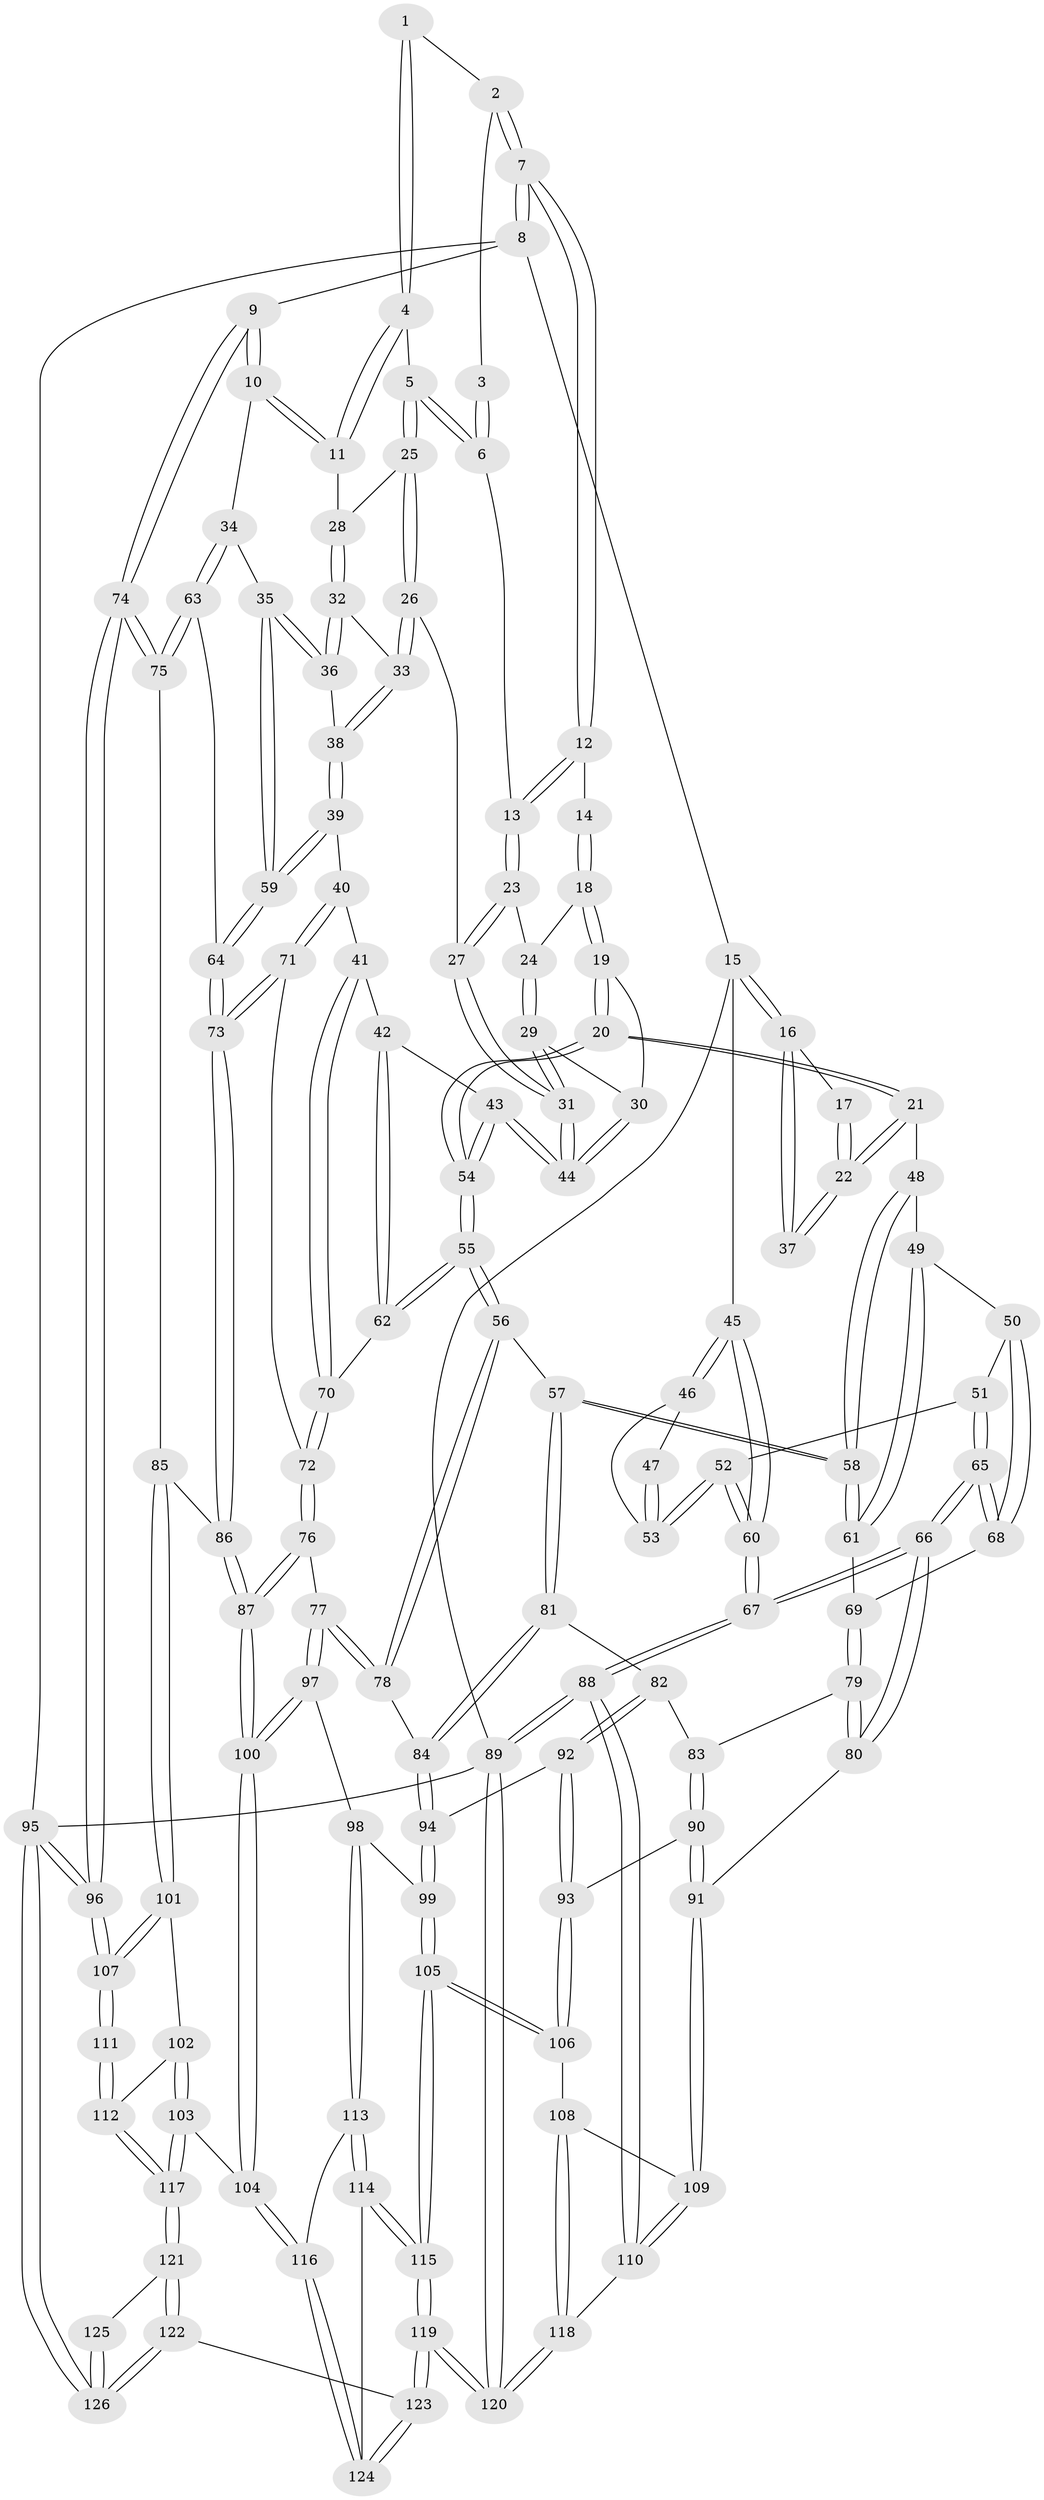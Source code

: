 // coarse degree distribution, {3: 0.1794871794871795, 4: 0.34615384615384615, 2: 0.02564102564102564, 5: 0.38461538461538464, 6: 0.0641025641025641}
// Generated by graph-tools (version 1.1) at 2025/42/03/06/25 10:42:30]
// undirected, 126 vertices, 312 edges
graph export_dot {
graph [start="1"]
  node [color=gray90,style=filled];
  1 [pos="+0.8910783252865305+0.034003362283933185"];
  2 [pos="+1+0"];
  3 [pos="+0.8253788056837695+0.02665075701914504"];
  4 [pos="+0.887182550853769+0.07882400802376481"];
  5 [pos="+0.8085485212729067+0.07469298826057308"];
  6 [pos="+0.7829560377584479+0.026963186445860557"];
  7 [pos="+1+0"];
  8 [pos="+1+0"];
  9 [pos="+1+0.17901889007571475"];
  10 [pos="+1+0.18924889051090307"];
  11 [pos="+0.9126493504800528+0.13541523377175968"];
  12 [pos="+0.6454558319694039+0"];
  13 [pos="+0.7187953691395054+0"];
  14 [pos="+0.5192401328189502+0"];
  15 [pos="+0+0"];
  16 [pos="+0+0"];
  17 [pos="+0.3940078585600047+0"];
  18 [pos="+0.5127422469825587+0"];
  19 [pos="+0.4522700048179743+0.1717714411739202"];
  20 [pos="+0.40921825523801525+0.21296848120646208"];
  21 [pos="+0.28572174395281047+0.1832086685203254"];
  22 [pos="+0.2742357273838596+0.1699458554549253"];
  23 [pos="+0.6981343552579241+0.10920292916838033"];
  24 [pos="+0.6206722452149995+0.12113989398558356"];
  25 [pos="+0.8004017962736857+0.14805823889535868"];
  26 [pos="+0.7556839495487455+0.17066936078059974"];
  27 [pos="+0.7294615222151037+0.1624448207162267"];
  28 [pos="+0.8692631188829733+0.15839830190010815"];
  29 [pos="+0.6072007570817137+0.14776646698848528"];
  30 [pos="+0.48472252784118985+0.1751949305284757"];
  31 [pos="+0.6400884444671167+0.24589090682073628"];
  32 [pos="+0.8598897469985305+0.2550557050353574"];
  33 [pos="+0.7762287394432592+0.22839117951813945"];
  34 [pos="+0.9093741324772742+0.3023325682573464"];
  35 [pos="+0.8901162907217517+0.2966106299392161"];
  36 [pos="+0.8817134437336734+0.28869626340619303"];
  37 [pos="+0.23159074617370834+0.15552144751136238"];
  38 [pos="+0.7469802855731916+0.2995191881258381"];
  39 [pos="+0.7146592078560953+0.338187526651589"];
  40 [pos="+0.6832754487552097+0.3391304123222772"];
  41 [pos="+0.6681710559578068+0.3230861544996648"];
  42 [pos="+0.6540482503501769+0.301195216082875"];
  43 [pos="+0.6399426170890796+0.275076664274388"];
  44 [pos="+0.6398190801562447+0.24654872906743233"];
  45 [pos="+0+0.05944475064602904"];
  46 [pos="+0.014387764123752303+0.18634386001973374"];
  47 [pos="+0.19401759992341938+0.1680654416178969"];
  48 [pos="+0.2837434532226669+0.1879234269967479"];
  49 [pos="+0.19968396148812895+0.3159536920635256"];
  50 [pos="+0.14721974916951222+0.3395521147315649"];
  51 [pos="+0.1163323411798784+0.32507288915127275"];
  52 [pos="+0.09921192497821635+0.306665250971115"];
  53 [pos="+0.09820349382535039+0.3030845036622683"];
  54 [pos="+0.44278761102912606+0.3000554437745355"];
  55 [pos="+0.4449955936496457+0.36661512839658883"];
  56 [pos="+0.43910562930292296+0.37447095815325115"];
  57 [pos="+0.3094893895109464+0.43637557566891744"];
  58 [pos="+0.2979633837058562+0.42746145670398417"];
  59 [pos="+0.7813361492659042+0.3821284841974886"];
  60 [pos="+0+0.41514098169062963"];
  61 [pos="+0.2859310193793575+0.42286894415613274"];
  62 [pos="+0.46315211312203913+0.37344439425750775"];
  63 [pos="+0.9129669160596036+0.4221563780305451"];
  64 [pos="+0.8178182498985012+0.45882703509186806"];
  65 [pos="+0+0.5048959476550013"];
  66 [pos="+0+0.5696459165920722"];
  67 [pos="+0+0.5695369670771939"];
  68 [pos="+0.1530170055631624+0.42380044697032904"];
  69 [pos="+0.16430539384014323+0.43168579384633166"];
  70 [pos="+0.493956286603125+0.3872391290235761"];
  71 [pos="+0.6347617078018155+0.45453146676167305"];
  72 [pos="+0.6042225258014019+0.46496484465355714"];
  73 [pos="+0.7807438295927226+0.5583434194036333"];
  74 [pos="+1+0.5274425903947811"];
  75 [pos="+1+0.530690035456274"];
  76 [pos="+0.5759242757062402+0.517502132496647"];
  77 [pos="+0.48754094294097255+0.601043425081557"];
  78 [pos="+0.46523828013881313+0.582442418247641"];
  79 [pos="+0.18766409296135736+0.5460052149956315"];
  80 [pos="+0+0.6034866584475221"];
  81 [pos="+0.30005371361353805+0.522926010594546"];
  82 [pos="+0.26622532612553124+0.5484266804801847"];
  83 [pos="+0.21073724306084798+0.5525623384325703"];
  84 [pos="+0.3843666247923853+0.5692618980246512"];
  85 [pos="+0.8985330026385907+0.6174892885064546"];
  86 [pos="+0.7815279371940922+0.5622096715673082"];
  87 [pos="+0.7088175694348384+0.6433343879726222"];
  88 [pos="+0+0.9875733258756443"];
  89 [pos="+0+1"];
  90 [pos="+0.188898039823526+0.6834931521800192"];
  91 [pos="+0+0.617260149100108"];
  92 [pos="+0.2793246732246589+0.6598747140925767"];
  93 [pos="+0.20407722979457876+0.6984181310365494"];
  94 [pos="+0.3194957717015336+0.6815754442190517"];
  95 [pos="+1+1"];
  96 [pos="+1+0.8861529022617517"];
  97 [pos="+0.48992151429755987+0.6104793189201263"];
  98 [pos="+0.41733200252157143+0.734178837055642"];
  99 [pos="+0.3524494518747335+0.7257471745313087"];
  100 [pos="+0.6639293173690225+0.7224115239292718"];
  101 [pos="+0.894673518844837+0.7133501423436022"];
  102 [pos="+0.8686426389146282+0.7453103518699027"];
  103 [pos="+0.7389283029518936+0.8020551785269164"];
  104 [pos="+0.6693430322163939+0.766284022123975"];
  105 [pos="+0.2673609660686509+0.8019668436104535"];
  106 [pos="+0.20473070130201695+0.781405870604989"];
  107 [pos="+1+0.8647016268300862"];
  108 [pos="+0.18076422044008741+0.7949271305410848"];
  109 [pos="+0.10608233391591655+0.771571229241979"];
  110 [pos="+0.033375759914036095+0.8603099051035563"];
  111 [pos="+1+0.8761591166328703"];
  112 [pos="+0.9000802647809649+0.8172418650445249"];
  113 [pos="+0.437317654029225+0.7789210748163791"];
  114 [pos="+0.4100028353999666+0.935022678606118"];
  115 [pos="+0.3605057841064916+0.991578927332156"];
  116 [pos="+0.6414937344021658+0.7924011735628893"];
  117 [pos="+0.8168092920090969+0.9380901913979535"];
  118 [pos="+0.15036888997145273+0.8871250180840227"];
  119 [pos="+0.28889629081168366+1"];
  120 [pos="+0.26317170711700477+1"];
  121 [pos="+0.8194846153423383+0.9466466873313519"];
  122 [pos="+0.7497207786769124+1"];
  123 [pos="+0.724869952570919+1"];
  124 [pos="+0.5961132511757886+0.8906607572495258"];
  125 [pos="+1+0.8906267616925863"];
  126 [pos="+0.7558502944968214+1"];
  1 -- 2;
  1 -- 4;
  1 -- 4;
  2 -- 3;
  2 -- 7;
  2 -- 7;
  3 -- 6;
  3 -- 6;
  4 -- 5;
  4 -- 11;
  4 -- 11;
  5 -- 6;
  5 -- 6;
  5 -- 25;
  5 -- 25;
  6 -- 13;
  7 -- 8;
  7 -- 8;
  7 -- 12;
  7 -- 12;
  8 -- 9;
  8 -- 15;
  8 -- 95;
  9 -- 10;
  9 -- 10;
  9 -- 74;
  9 -- 74;
  10 -- 11;
  10 -- 11;
  10 -- 34;
  11 -- 28;
  12 -- 13;
  12 -- 13;
  12 -- 14;
  13 -- 23;
  13 -- 23;
  14 -- 18;
  14 -- 18;
  15 -- 16;
  15 -- 16;
  15 -- 45;
  15 -- 89;
  16 -- 17;
  16 -- 37;
  16 -- 37;
  17 -- 22;
  17 -- 22;
  18 -- 19;
  18 -- 19;
  18 -- 24;
  19 -- 20;
  19 -- 20;
  19 -- 30;
  20 -- 21;
  20 -- 21;
  20 -- 54;
  20 -- 54;
  21 -- 22;
  21 -- 22;
  21 -- 48;
  22 -- 37;
  22 -- 37;
  23 -- 24;
  23 -- 27;
  23 -- 27;
  24 -- 29;
  24 -- 29;
  25 -- 26;
  25 -- 26;
  25 -- 28;
  26 -- 27;
  26 -- 33;
  26 -- 33;
  27 -- 31;
  27 -- 31;
  28 -- 32;
  28 -- 32;
  29 -- 30;
  29 -- 31;
  29 -- 31;
  30 -- 44;
  30 -- 44;
  31 -- 44;
  31 -- 44;
  32 -- 33;
  32 -- 36;
  32 -- 36;
  33 -- 38;
  33 -- 38;
  34 -- 35;
  34 -- 63;
  34 -- 63;
  35 -- 36;
  35 -- 36;
  35 -- 59;
  35 -- 59;
  36 -- 38;
  38 -- 39;
  38 -- 39;
  39 -- 40;
  39 -- 59;
  39 -- 59;
  40 -- 41;
  40 -- 71;
  40 -- 71;
  41 -- 42;
  41 -- 70;
  41 -- 70;
  42 -- 43;
  42 -- 62;
  42 -- 62;
  43 -- 44;
  43 -- 44;
  43 -- 54;
  43 -- 54;
  45 -- 46;
  45 -- 46;
  45 -- 60;
  45 -- 60;
  46 -- 47;
  46 -- 53;
  47 -- 53;
  47 -- 53;
  48 -- 49;
  48 -- 58;
  48 -- 58;
  49 -- 50;
  49 -- 61;
  49 -- 61;
  50 -- 51;
  50 -- 68;
  50 -- 68;
  51 -- 52;
  51 -- 65;
  51 -- 65;
  52 -- 53;
  52 -- 53;
  52 -- 60;
  52 -- 60;
  54 -- 55;
  54 -- 55;
  55 -- 56;
  55 -- 56;
  55 -- 62;
  55 -- 62;
  56 -- 57;
  56 -- 78;
  56 -- 78;
  57 -- 58;
  57 -- 58;
  57 -- 81;
  57 -- 81;
  58 -- 61;
  58 -- 61;
  59 -- 64;
  59 -- 64;
  60 -- 67;
  60 -- 67;
  61 -- 69;
  62 -- 70;
  63 -- 64;
  63 -- 75;
  63 -- 75;
  64 -- 73;
  64 -- 73;
  65 -- 66;
  65 -- 66;
  65 -- 68;
  65 -- 68;
  66 -- 67;
  66 -- 67;
  66 -- 80;
  66 -- 80;
  67 -- 88;
  67 -- 88;
  68 -- 69;
  69 -- 79;
  69 -- 79;
  70 -- 72;
  70 -- 72;
  71 -- 72;
  71 -- 73;
  71 -- 73;
  72 -- 76;
  72 -- 76;
  73 -- 86;
  73 -- 86;
  74 -- 75;
  74 -- 75;
  74 -- 96;
  74 -- 96;
  75 -- 85;
  76 -- 77;
  76 -- 87;
  76 -- 87;
  77 -- 78;
  77 -- 78;
  77 -- 97;
  77 -- 97;
  78 -- 84;
  79 -- 80;
  79 -- 80;
  79 -- 83;
  80 -- 91;
  81 -- 82;
  81 -- 84;
  81 -- 84;
  82 -- 83;
  82 -- 92;
  82 -- 92;
  83 -- 90;
  83 -- 90;
  84 -- 94;
  84 -- 94;
  85 -- 86;
  85 -- 101;
  85 -- 101;
  86 -- 87;
  86 -- 87;
  87 -- 100;
  87 -- 100;
  88 -- 89;
  88 -- 89;
  88 -- 110;
  88 -- 110;
  89 -- 120;
  89 -- 120;
  89 -- 95;
  90 -- 91;
  90 -- 91;
  90 -- 93;
  91 -- 109;
  91 -- 109;
  92 -- 93;
  92 -- 93;
  92 -- 94;
  93 -- 106;
  93 -- 106;
  94 -- 99;
  94 -- 99;
  95 -- 96;
  95 -- 96;
  95 -- 126;
  95 -- 126;
  96 -- 107;
  96 -- 107;
  97 -- 98;
  97 -- 100;
  97 -- 100;
  98 -- 99;
  98 -- 113;
  98 -- 113;
  99 -- 105;
  99 -- 105;
  100 -- 104;
  100 -- 104;
  101 -- 102;
  101 -- 107;
  101 -- 107;
  102 -- 103;
  102 -- 103;
  102 -- 112;
  103 -- 104;
  103 -- 117;
  103 -- 117;
  104 -- 116;
  104 -- 116;
  105 -- 106;
  105 -- 106;
  105 -- 115;
  105 -- 115;
  106 -- 108;
  107 -- 111;
  107 -- 111;
  108 -- 109;
  108 -- 118;
  108 -- 118;
  109 -- 110;
  109 -- 110;
  110 -- 118;
  111 -- 112;
  111 -- 112;
  112 -- 117;
  112 -- 117;
  113 -- 114;
  113 -- 114;
  113 -- 116;
  114 -- 115;
  114 -- 115;
  114 -- 124;
  115 -- 119;
  115 -- 119;
  116 -- 124;
  116 -- 124;
  117 -- 121;
  117 -- 121;
  118 -- 120;
  118 -- 120;
  119 -- 120;
  119 -- 120;
  119 -- 123;
  119 -- 123;
  121 -- 122;
  121 -- 122;
  121 -- 125;
  122 -- 123;
  122 -- 126;
  122 -- 126;
  123 -- 124;
  123 -- 124;
  125 -- 126;
  125 -- 126;
}
